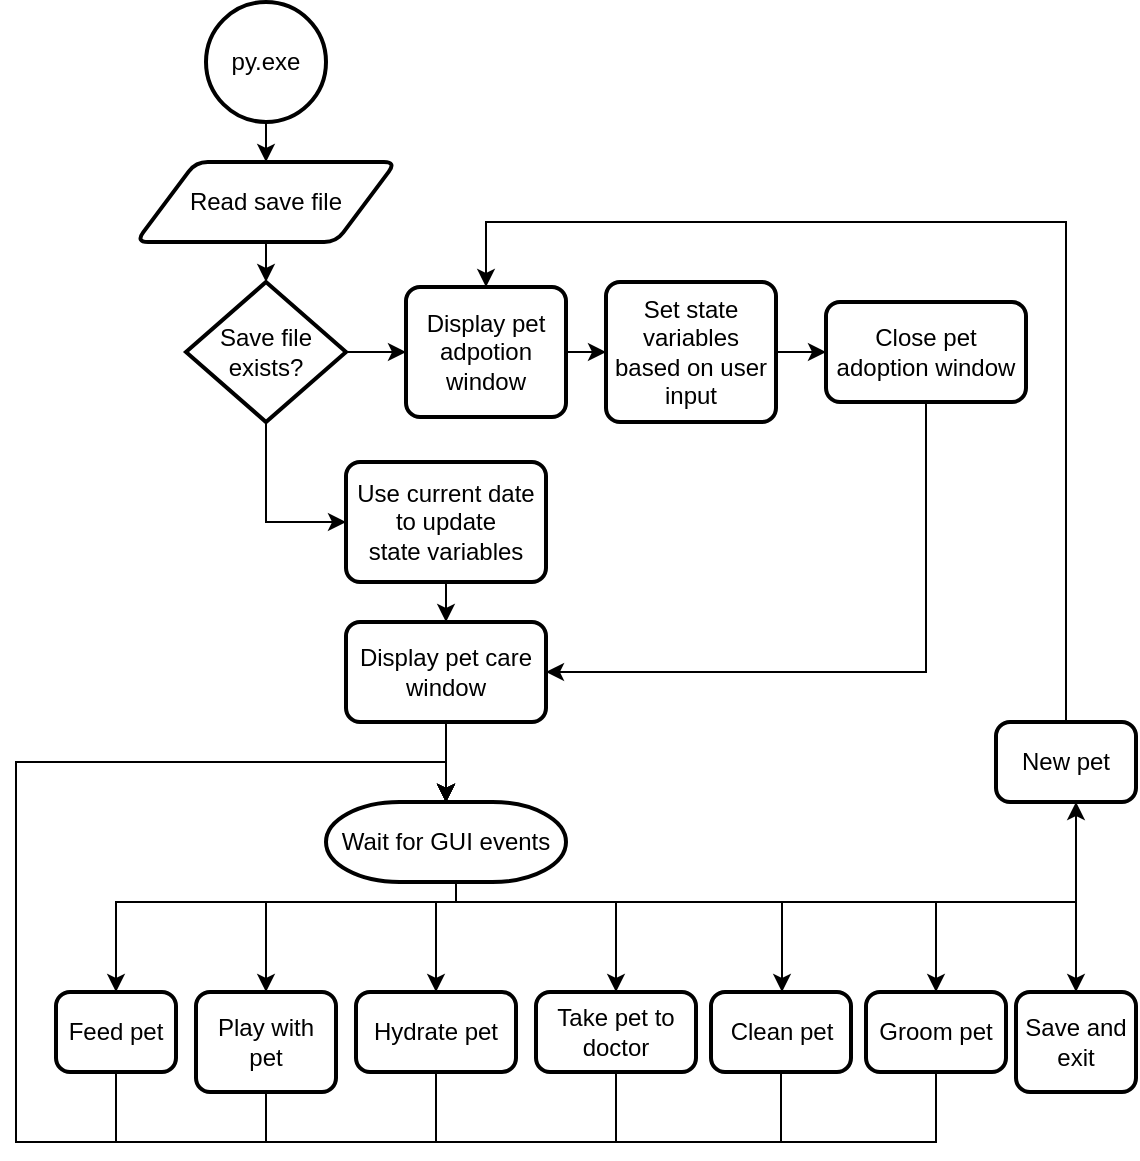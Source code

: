 <mxfile version="21.1.2" type="device">
  <diagram name="Page-1" id="2pZC6sgV1t8SkAYdDknP">
    <mxGraphModel dx="1650" dy="848" grid="1" gridSize="10" guides="1" tooltips="1" connect="1" arrows="1" fold="1" page="1" pageScale="1" pageWidth="850" pageHeight="1100" math="0" shadow="0">
      <root>
        <mxCell id="0" />
        <mxCell id="1" parent="0" />
        <mxCell id="r6suHxJca4oAZhqO0_mq-35" style="edgeStyle=orthogonalEdgeStyle;rounded=0;orthogonalLoop=1;jettySize=auto;html=1;" edge="1" parent="1" source="r6suHxJca4oAZhqO0_mq-1" target="r6suHxJca4oAZhqO0_mq-2">
          <mxGeometry relative="1" as="geometry" />
        </mxCell>
        <mxCell id="r6suHxJca4oAZhqO0_mq-1" value="py.exe" style="strokeWidth=2;html=1;shape=mxgraph.flowchart.start_2;whiteSpace=wrap;" vertex="1" parent="1">
          <mxGeometry x="145" y="180" width="60" height="60" as="geometry" />
        </mxCell>
        <mxCell id="r6suHxJca4oAZhqO0_mq-34" style="edgeStyle=orthogonalEdgeStyle;rounded=0;orthogonalLoop=1;jettySize=auto;html=1;" edge="1" parent="1" source="r6suHxJca4oAZhqO0_mq-2" target="r6suHxJca4oAZhqO0_mq-4">
          <mxGeometry relative="1" as="geometry" />
        </mxCell>
        <mxCell id="r6suHxJca4oAZhqO0_mq-2" value="Read save file" style="shape=parallelogram;html=1;strokeWidth=2;perimeter=parallelogramPerimeter;whiteSpace=wrap;rounded=1;arcSize=12;size=0.23;" vertex="1" parent="1">
          <mxGeometry x="110" y="260" width="130" height="40" as="geometry" />
        </mxCell>
        <mxCell id="r6suHxJca4oAZhqO0_mq-27" style="edgeStyle=orthogonalEdgeStyle;rounded=0;orthogonalLoop=1;jettySize=auto;html=1;" edge="1" parent="1" source="r6suHxJca4oAZhqO0_mq-3" target="r6suHxJca4oAZhqO0_mq-8">
          <mxGeometry relative="1" as="geometry" />
        </mxCell>
        <mxCell id="r6suHxJca4oAZhqO0_mq-3" value="Use current date&lt;br&gt;to update&lt;br&gt;state variables" style="rounded=1;whiteSpace=wrap;html=1;absoluteArcSize=1;arcSize=14;strokeWidth=2;" vertex="1" parent="1">
          <mxGeometry x="215" y="410" width="100" height="60" as="geometry" />
        </mxCell>
        <mxCell id="r6suHxJca4oAZhqO0_mq-29" style="edgeStyle=orthogonalEdgeStyle;rounded=0;orthogonalLoop=1;jettySize=auto;html=1;" edge="1" parent="1" source="r6suHxJca4oAZhqO0_mq-4" target="r6suHxJca4oAZhqO0_mq-3">
          <mxGeometry relative="1" as="geometry">
            <Array as="points">
              <mxPoint x="175" y="440" />
            </Array>
          </mxGeometry>
        </mxCell>
        <mxCell id="r6suHxJca4oAZhqO0_mq-30" style="edgeStyle=orthogonalEdgeStyle;rounded=0;orthogonalLoop=1;jettySize=auto;html=1;" edge="1" parent="1" source="r6suHxJca4oAZhqO0_mq-4" target="r6suHxJca4oAZhqO0_mq-5">
          <mxGeometry relative="1" as="geometry" />
        </mxCell>
        <mxCell id="r6suHxJca4oAZhqO0_mq-4" value="Save file&lt;br&gt;exists?" style="strokeWidth=2;html=1;shape=mxgraph.flowchart.decision;whiteSpace=wrap;" vertex="1" parent="1">
          <mxGeometry x="135" y="320" width="80" height="70" as="geometry" />
        </mxCell>
        <mxCell id="r6suHxJca4oAZhqO0_mq-31" style="edgeStyle=orthogonalEdgeStyle;rounded=0;orthogonalLoop=1;jettySize=auto;html=1;" edge="1" parent="1" source="r6suHxJca4oAZhqO0_mq-5" target="r6suHxJca4oAZhqO0_mq-6">
          <mxGeometry relative="1" as="geometry" />
        </mxCell>
        <mxCell id="r6suHxJca4oAZhqO0_mq-5" value="Display pet adpotion&lt;br&gt;window" style="rounded=1;whiteSpace=wrap;html=1;absoluteArcSize=1;arcSize=14;strokeWidth=2;" vertex="1" parent="1">
          <mxGeometry x="245" y="322.5" width="80" height="65" as="geometry" />
        </mxCell>
        <mxCell id="r6suHxJca4oAZhqO0_mq-32" style="edgeStyle=orthogonalEdgeStyle;rounded=0;orthogonalLoop=1;jettySize=auto;html=1;" edge="1" parent="1" source="r6suHxJca4oAZhqO0_mq-6" target="r6suHxJca4oAZhqO0_mq-7">
          <mxGeometry relative="1" as="geometry" />
        </mxCell>
        <mxCell id="r6suHxJca4oAZhqO0_mq-6" value="Set state variables&lt;br&gt;based on user input" style="rounded=1;whiteSpace=wrap;html=1;absoluteArcSize=1;arcSize=14;strokeWidth=2;" vertex="1" parent="1">
          <mxGeometry x="345" y="320" width="85" height="70" as="geometry" />
        </mxCell>
        <mxCell id="r6suHxJca4oAZhqO0_mq-33" style="edgeStyle=orthogonalEdgeStyle;rounded=0;orthogonalLoop=1;jettySize=auto;html=1;" edge="1" parent="1" source="r6suHxJca4oAZhqO0_mq-7" target="r6suHxJca4oAZhqO0_mq-8">
          <mxGeometry relative="1" as="geometry">
            <Array as="points">
              <mxPoint x="505" y="515" />
            </Array>
          </mxGeometry>
        </mxCell>
        <mxCell id="r6suHxJca4oAZhqO0_mq-7" value="Close pet adoption window" style="rounded=1;whiteSpace=wrap;html=1;absoluteArcSize=1;arcSize=14;strokeWidth=2;" vertex="1" parent="1">
          <mxGeometry x="455" y="330" width="100" height="50" as="geometry" />
        </mxCell>
        <mxCell id="r6suHxJca4oAZhqO0_mq-26" style="edgeStyle=orthogonalEdgeStyle;rounded=0;orthogonalLoop=1;jettySize=auto;html=1;" edge="1" parent="1" source="r6suHxJca4oAZhqO0_mq-8" target="r6suHxJca4oAZhqO0_mq-9">
          <mxGeometry relative="1" as="geometry" />
        </mxCell>
        <mxCell id="r6suHxJca4oAZhqO0_mq-8" value="Display pet care window" style="rounded=1;whiteSpace=wrap;html=1;absoluteArcSize=1;arcSize=14;strokeWidth=2;" vertex="1" parent="1">
          <mxGeometry x="215" y="490" width="100" height="50" as="geometry" />
        </mxCell>
        <mxCell id="r6suHxJca4oAZhqO0_mq-18" style="edgeStyle=orthogonalEdgeStyle;rounded=0;orthogonalLoop=1;jettySize=auto;html=1;" edge="1" parent="1" source="r6suHxJca4oAZhqO0_mq-9" target="r6suHxJca4oAZhqO0_mq-10">
          <mxGeometry relative="1" as="geometry">
            <Array as="points">
              <mxPoint x="270" y="630" />
              <mxPoint x="100" y="630" />
            </Array>
          </mxGeometry>
        </mxCell>
        <mxCell id="r6suHxJca4oAZhqO0_mq-19" style="edgeStyle=orthogonalEdgeStyle;rounded=0;orthogonalLoop=1;jettySize=auto;html=1;" edge="1" parent="1" source="r6suHxJca4oAZhqO0_mq-9" target="r6suHxJca4oAZhqO0_mq-11">
          <mxGeometry relative="1" as="geometry">
            <Array as="points">
              <mxPoint x="270" y="630" />
              <mxPoint x="175" y="630" />
            </Array>
          </mxGeometry>
        </mxCell>
        <mxCell id="r6suHxJca4oAZhqO0_mq-20" style="edgeStyle=orthogonalEdgeStyle;rounded=0;orthogonalLoop=1;jettySize=auto;html=1;" edge="1" parent="1" source="r6suHxJca4oAZhqO0_mq-9" target="r6suHxJca4oAZhqO0_mq-12">
          <mxGeometry relative="1" as="geometry">
            <Array as="points">
              <mxPoint x="270" y="630" />
              <mxPoint x="260" y="630" />
            </Array>
          </mxGeometry>
        </mxCell>
        <mxCell id="r6suHxJca4oAZhqO0_mq-21" style="edgeStyle=orthogonalEdgeStyle;rounded=0;orthogonalLoop=1;jettySize=auto;html=1;" edge="1" parent="1" source="r6suHxJca4oAZhqO0_mq-9" target="r6suHxJca4oAZhqO0_mq-14">
          <mxGeometry relative="1" as="geometry">
            <Array as="points">
              <mxPoint x="270" y="630" />
              <mxPoint x="350" y="630" />
            </Array>
          </mxGeometry>
        </mxCell>
        <mxCell id="r6suHxJca4oAZhqO0_mq-22" style="edgeStyle=orthogonalEdgeStyle;rounded=0;orthogonalLoop=1;jettySize=auto;html=1;" edge="1" parent="1" source="r6suHxJca4oAZhqO0_mq-9" target="r6suHxJca4oAZhqO0_mq-13">
          <mxGeometry relative="1" as="geometry">
            <Array as="points">
              <mxPoint x="270" y="630" />
              <mxPoint x="433" y="630" />
            </Array>
          </mxGeometry>
        </mxCell>
        <mxCell id="r6suHxJca4oAZhqO0_mq-23" style="edgeStyle=orthogonalEdgeStyle;rounded=0;orthogonalLoop=1;jettySize=auto;html=1;" edge="1" parent="1" source="r6suHxJca4oAZhqO0_mq-9" target="r6suHxJca4oAZhqO0_mq-15">
          <mxGeometry relative="1" as="geometry">
            <Array as="points">
              <mxPoint x="270" y="630" />
              <mxPoint x="510" y="630" />
            </Array>
          </mxGeometry>
        </mxCell>
        <mxCell id="r6suHxJca4oAZhqO0_mq-24" style="edgeStyle=orthogonalEdgeStyle;rounded=0;orthogonalLoop=1;jettySize=auto;html=1;" edge="1" parent="1" source="r6suHxJca4oAZhqO0_mq-9" target="r6suHxJca4oAZhqO0_mq-16">
          <mxGeometry relative="1" as="geometry">
            <Array as="points">
              <mxPoint x="270" y="630" />
              <mxPoint x="580" y="630" />
            </Array>
          </mxGeometry>
        </mxCell>
        <mxCell id="r6suHxJca4oAZhqO0_mq-25" style="edgeStyle=orthogonalEdgeStyle;rounded=0;orthogonalLoop=1;jettySize=auto;html=1;" edge="1" parent="1" source="r6suHxJca4oAZhqO0_mq-9" target="r6suHxJca4oAZhqO0_mq-17">
          <mxGeometry relative="1" as="geometry">
            <Array as="points">
              <mxPoint x="270" y="630" />
              <mxPoint x="580" y="630" />
            </Array>
          </mxGeometry>
        </mxCell>
        <mxCell id="r6suHxJca4oAZhqO0_mq-9" value="Wait for GUI events" style="strokeWidth=2;html=1;shape=mxgraph.flowchart.terminator;whiteSpace=wrap;" vertex="1" parent="1">
          <mxGeometry x="205" y="580" width="120" height="40" as="geometry" />
        </mxCell>
        <mxCell id="r6suHxJca4oAZhqO0_mq-37" style="edgeStyle=orthogonalEdgeStyle;rounded=0;orthogonalLoop=1;jettySize=auto;html=1;" edge="1" parent="1" source="r6suHxJca4oAZhqO0_mq-10" target="r6suHxJca4oAZhqO0_mq-9">
          <mxGeometry relative="1" as="geometry">
            <Array as="points">
              <mxPoint x="100" y="750" />
              <mxPoint x="50" y="750" />
              <mxPoint x="50" y="560" />
            </Array>
          </mxGeometry>
        </mxCell>
        <mxCell id="r6suHxJca4oAZhqO0_mq-10" value="Feed pet" style="rounded=1;whiteSpace=wrap;html=1;absoluteArcSize=1;arcSize=14;strokeWidth=2;" vertex="1" parent="1">
          <mxGeometry x="70" y="675" width="60" height="40" as="geometry" />
        </mxCell>
        <mxCell id="r6suHxJca4oAZhqO0_mq-38" style="edgeStyle=orthogonalEdgeStyle;rounded=0;orthogonalLoop=1;jettySize=auto;html=1;" edge="1" parent="1" source="r6suHxJca4oAZhqO0_mq-11" target="r6suHxJca4oAZhqO0_mq-9">
          <mxGeometry relative="1" as="geometry">
            <Array as="points">
              <mxPoint x="175" y="750" />
              <mxPoint x="50" y="750" />
              <mxPoint x="50" y="560" />
            </Array>
          </mxGeometry>
        </mxCell>
        <mxCell id="r6suHxJca4oAZhqO0_mq-11" value="Play with pet" style="rounded=1;whiteSpace=wrap;html=1;absoluteArcSize=1;arcSize=14;strokeWidth=2;" vertex="1" parent="1">
          <mxGeometry x="140" y="675" width="70" height="50" as="geometry" />
        </mxCell>
        <mxCell id="r6suHxJca4oAZhqO0_mq-39" style="edgeStyle=orthogonalEdgeStyle;rounded=0;orthogonalLoop=1;jettySize=auto;html=1;" edge="1" parent="1" source="r6suHxJca4oAZhqO0_mq-12" target="r6suHxJca4oAZhqO0_mq-9">
          <mxGeometry relative="1" as="geometry">
            <Array as="points">
              <mxPoint x="260" y="750" />
              <mxPoint x="50" y="750" />
              <mxPoint x="50" y="560" />
            </Array>
          </mxGeometry>
        </mxCell>
        <mxCell id="r6suHxJca4oAZhqO0_mq-12" value="Hydrate pet" style="rounded=1;whiteSpace=wrap;html=1;absoluteArcSize=1;arcSize=14;strokeWidth=2;" vertex="1" parent="1">
          <mxGeometry x="220" y="675" width="80" height="40" as="geometry" />
        </mxCell>
        <mxCell id="r6suHxJca4oAZhqO0_mq-41" style="edgeStyle=orthogonalEdgeStyle;rounded=0;orthogonalLoop=1;jettySize=auto;html=1;" edge="1" parent="1" source="r6suHxJca4oAZhqO0_mq-13" target="r6suHxJca4oAZhqO0_mq-9">
          <mxGeometry relative="1" as="geometry">
            <Array as="points">
              <mxPoint x="433" y="750" />
              <mxPoint x="50" y="750" />
              <mxPoint x="50" y="560" />
            </Array>
          </mxGeometry>
        </mxCell>
        <mxCell id="r6suHxJca4oAZhqO0_mq-13" value="Clean pet" style="rounded=1;whiteSpace=wrap;html=1;absoluteArcSize=1;arcSize=14;strokeWidth=2;" vertex="1" parent="1">
          <mxGeometry x="397.5" y="675" width="70" height="40" as="geometry" />
        </mxCell>
        <mxCell id="r6suHxJca4oAZhqO0_mq-40" style="edgeStyle=orthogonalEdgeStyle;rounded=0;orthogonalLoop=1;jettySize=auto;html=1;" edge="1" parent="1" source="r6suHxJca4oAZhqO0_mq-14" target="r6suHxJca4oAZhqO0_mq-9">
          <mxGeometry relative="1" as="geometry">
            <Array as="points">
              <mxPoint x="350" y="750" />
              <mxPoint x="50" y="750" />
              <mxPoint x="50" y="560" />
            </Array>
          </mxGeometry>
        </mxCell>
        <mxCell id="r6suHxJca4oAZhqO0_mq-14" value="Take pet to&lt;br&gt;doctor" style="rounded=1;whiteSpace=wrap;html=1;absoluteArcSize=1;arcSize=14;strokeWidth=2;" vertex="1" parent="1">
          <mxGeometry x="310" y="675" width="80" height="40" as="geometry" />
        </mxCell>
        <mxCell id="r6suHxJca4oAZhqO0_mq-42" style="edgeStyle=orthogonalEdgeStyle;rounded=0;orthogonalLoop=1;jettySize=auto;html=1;" edge="1" parent="1" source="r6suHxJca4oAZhqO0_mq-15" target="r6suHxJca4oAZhqO0_mq-9">
          <mxGeometry relative="1" as="geometry">
            <Array as="points">
              <mxPoint x="510" y="750" />
              <mxPoint x="50" y="750" />
              <mxPoint x="50" y="560" />
              <mxPoint x="265" y="560" />
            </Array>
          </mxGeometry>
        </mxCell>
        <mxCell id="r6suHxJca4oAZhqO0_mq-15" value="Groom pet" style="rounded=1;whiteSpace=wrap;html=1;absoluteArcSize=1;arcSize=14;strokeWidth=2;" vertex="1" parent="1">
          <mxGeometry x="475" y="675" width="70" height="40" as="geometry" />
        </mxCell>
        <mxCell id="r6suHxJca4oAZhqO0_mq-16" value="Save and exit" style="rounded=1;whiteSpace=wrap;html=1;absoluteArcSize=1;arcSize=14;strokeWidth=2;" vertex="1" parent="1">
          <mxGeometry x="550" y="675" width="60" height="50" as="geometry" />
        </mxCell>
        <mxCell id="r6suHxJca4oAZhqO0_mq-36" style="edgeStyle=orthogonalEdgeStyle;rounded=0;orthogonalLoop=1;jettySize=auto;html=1;" edge="1" parent="1" source="r6suHxJca4oAZhqO0_mq-17" target="r6suHxJca4oAZhqO0_mq-5">
          <mxGeometry relative="1" as="geometry">
            <Array as="points">
              <mxPoint x="575" y="290" />
              <mxPoint x="285" y="290" />
            </Array>
          </mxGeometry>
        </mxCell>
        <mxCell id="r6suHxJca4oAZhqO0_mq-17" value="New pet" style="rounded=1;whiteSpace=wrap;html=1;absoluteArcSize=1;arcSize=14;strokeWidth=2;" vertex="1" parent="1">
          <mxGeometry x="540" y="540" width="70" height="40" as="geometry" />
        </mxCell>
      </root>
    </mxGraphModel>
  </diagram>
</mxfile>
